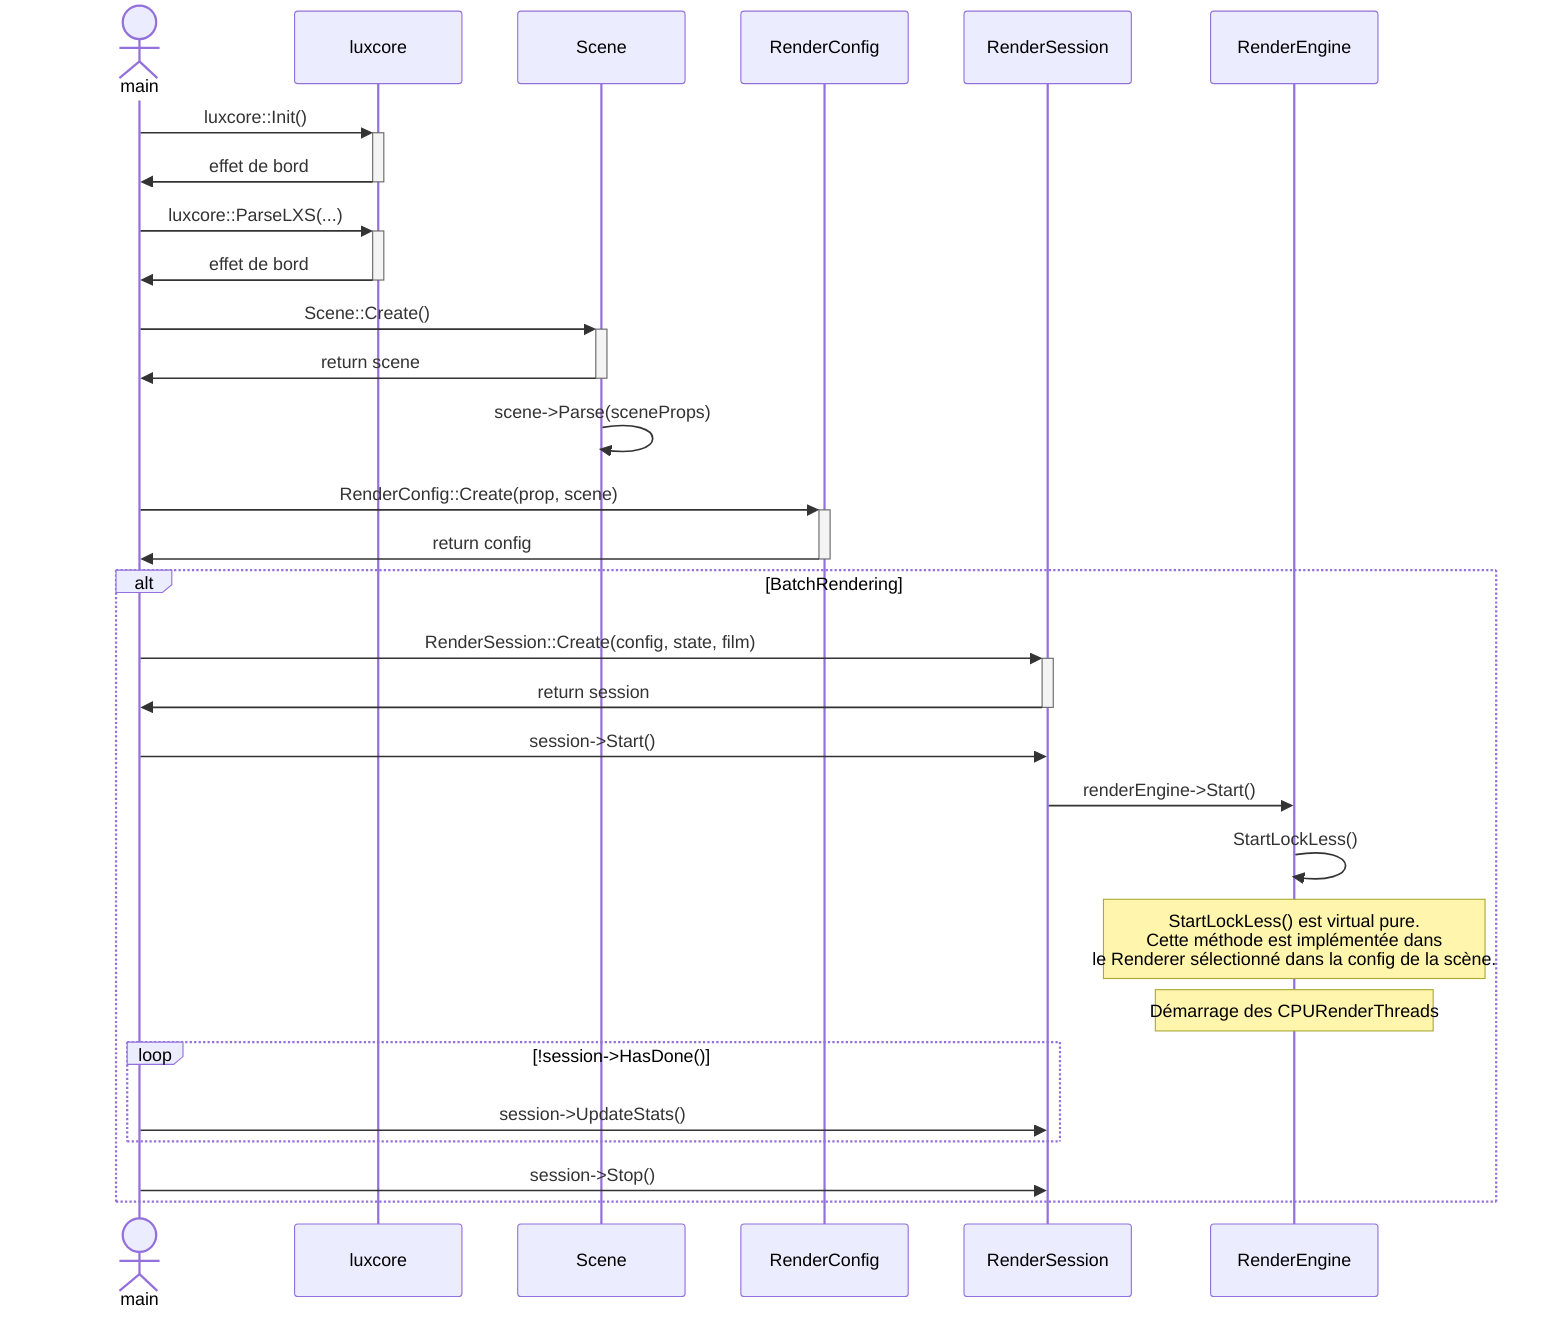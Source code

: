 sequenceDiagram
    actor main
    participant luxcore
    participant Scene
    participant RConfig as RenderConfig
    participant RSession as RenderSession
    participant REngine as RenderEngine

    main ->>+ luxcore: luxcore::Init()
    luxcore ->>- main: effet de bord
    main ->>+ luxcore: luxcore::ParseLXS(...)
    luxcore ->>- main: effet de bord

    main ->>+ Scene: Scene::Create()
    Scene ->>- main: return scene

    Scene ->> Scene: scene->Parse(sceneProps)

    main ->>+ RConfig: RenderConfig::Create(prop, scene)
    RConfig ->>- main: return config

    alt BatchRendering
        main ->>+ RSession: RenderSession::Create(config, state, film)
        RSession ->>- main: return session

        main ->> RSession: session->Start()
        RSession ->> REngine: renderEngine->Start()
        REngine ->> REngine: StartLockLess()
        Note over REngine: StartLockLess() est virtual pure.<br/>Cette méthode est implémentée dans<br/>le Renderer sélectionné dans la config de la scène.
        Note over REngine: Démarrage des CPURenderThreads
        loop !session->HasDone()
            main ->> RSession: session->UpdateStats()
        end
        main ->> RSession: session->Stop()
    end